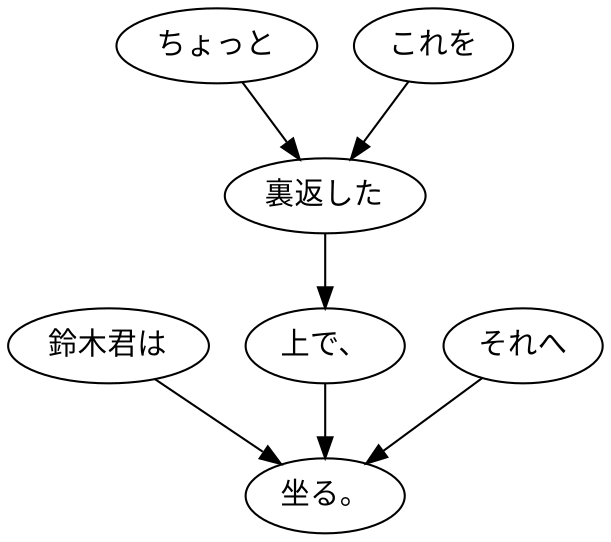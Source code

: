 digraph graph2307 {
	node0 [label="鈴木君は"];
	node1 [label="ちょっと"];
	node2 [label="これを"];
	node3 [label="裏返した"];
	node4 [label="上で、"];
	node5 [label="それへ"];
	node6 [label="坐る。"];
	node0 -> node6;
	node1 -> node3;
	node2 -> node3;
	node3 -> node4;
	node4 -> node6;
	node5 -> node6;
}
